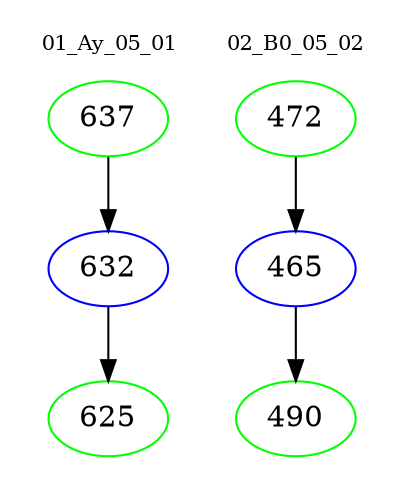 digraph{
subgraph cluster_0 {
color = white
label = "01_Ay_05_01";
fontsize=10;
T0_637 [label="637", color="green"]
T0_637 -> T0_632 [color="black"]
T0_632 [label="632", color="blue"]
T0_632 -> T0_625 [color="black"]
T0_625 [label="625", color="green"]
}
subgraph cluster_1 {
color = white
label = "02_B0_05_02";
fontsize=10;
T1_472 [label="472", color="green"]
T1_472 -> T1_465 [color="black"]
T1_465 [label="465", color="blue"]
T1_465 -> T1_490 [color="black"]
T1_490 [label="490", color="green"]
}
}
